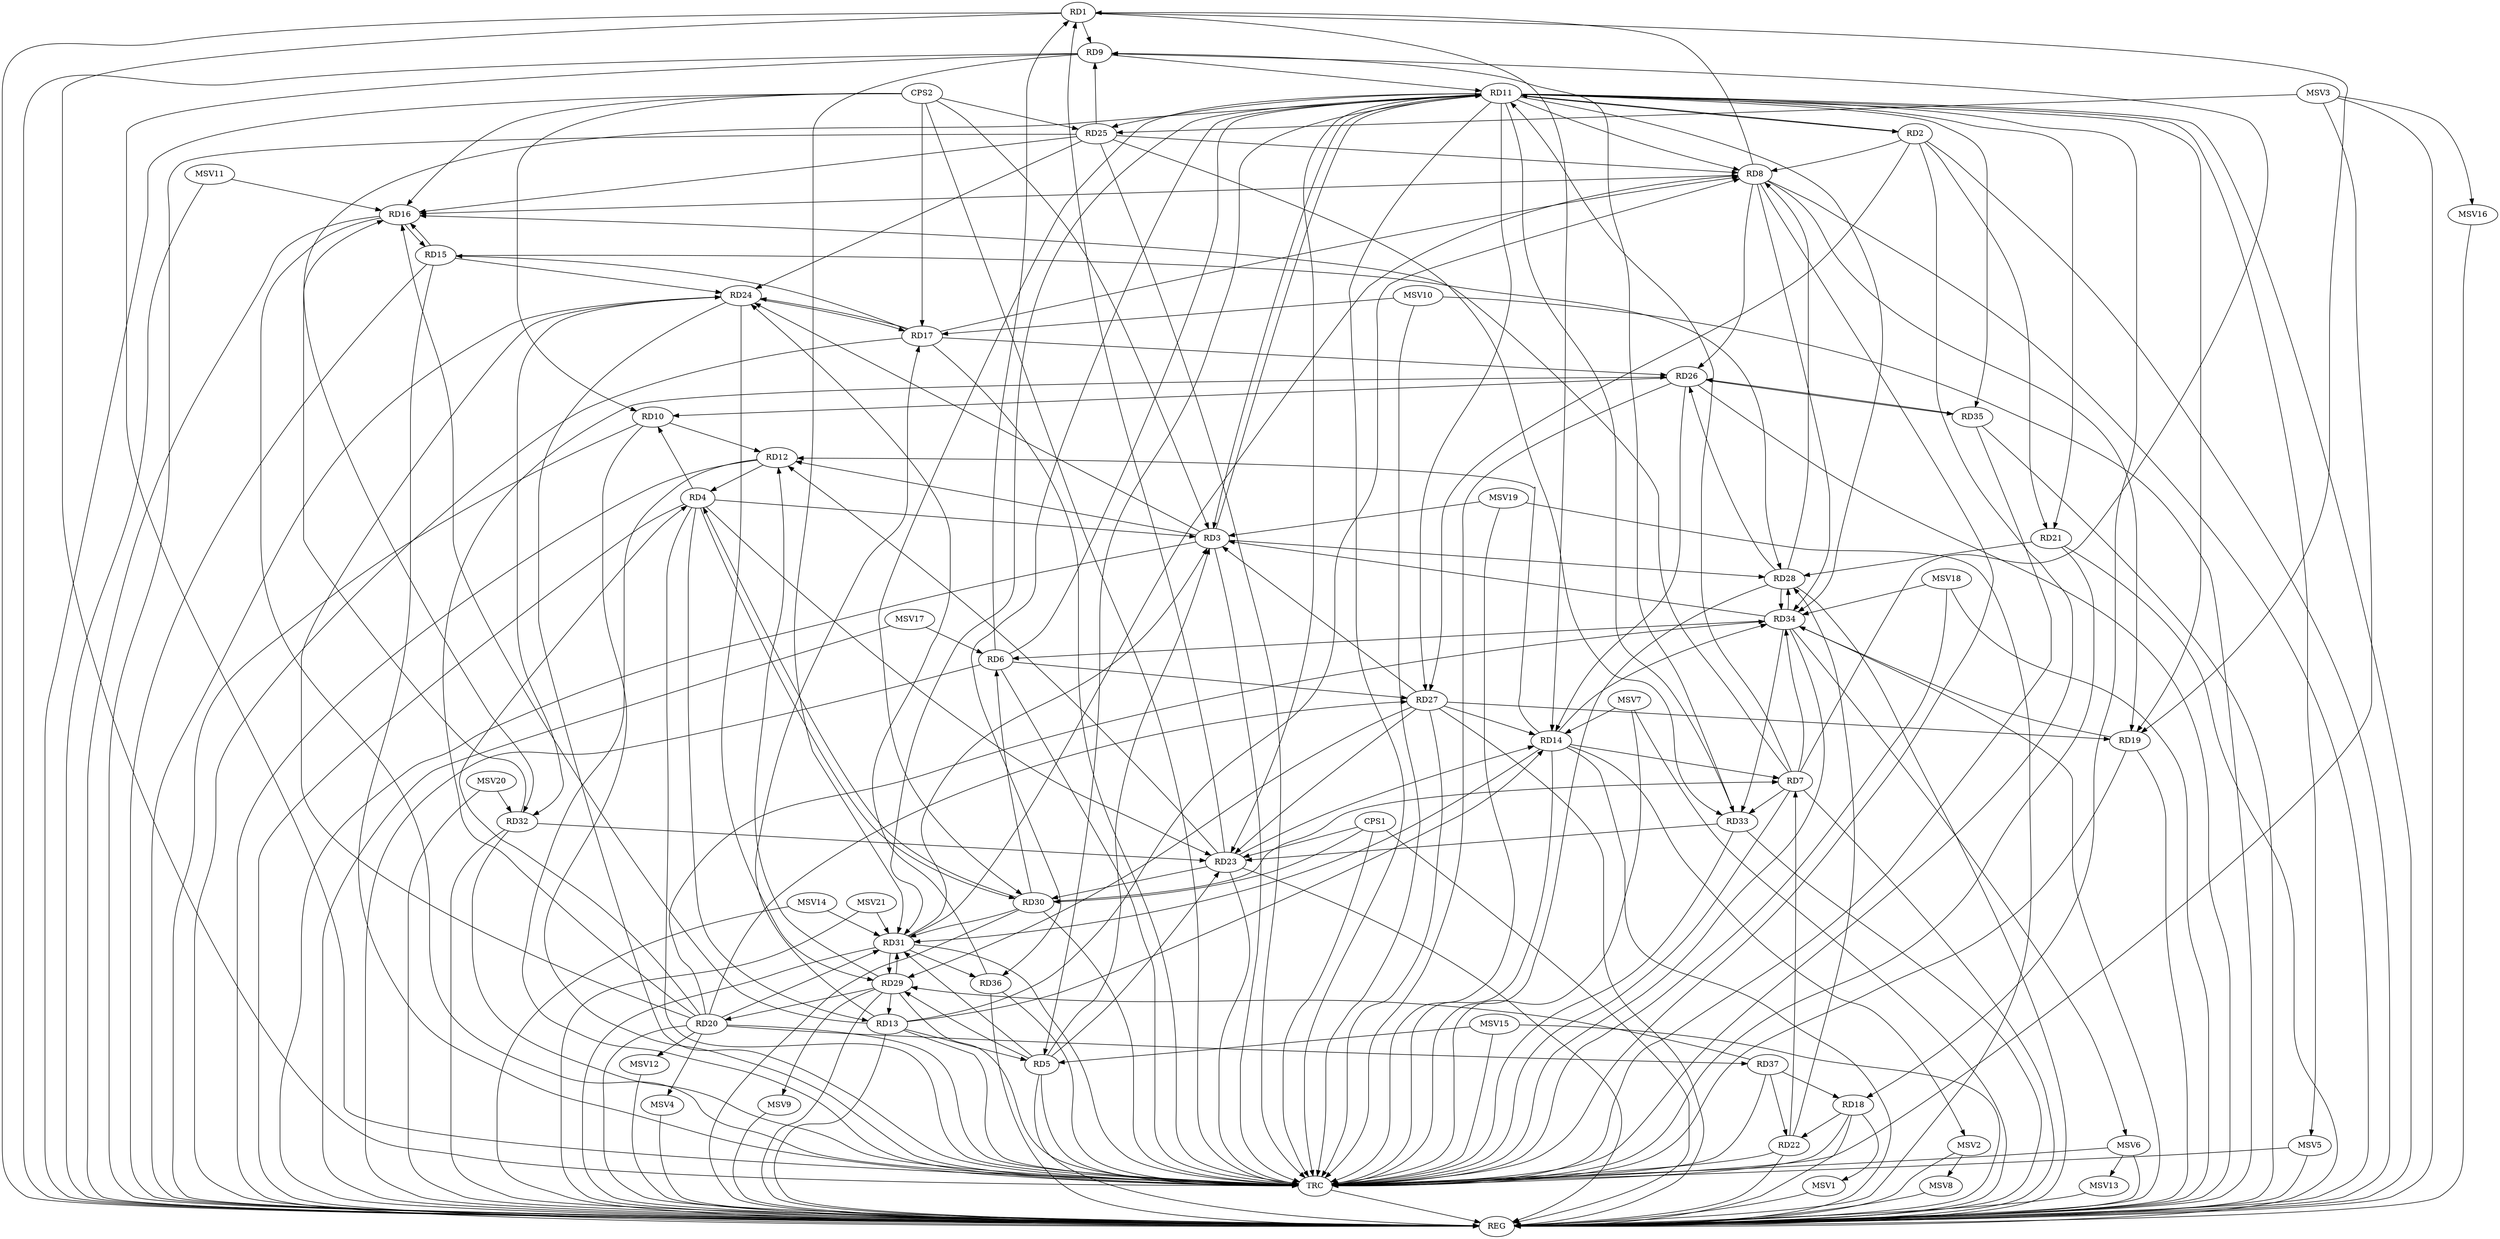 strict digraph G {
  RD1 [ label="RD1" ];
  RD2 [ label="RD2" ];
  RD3 [ label="RD3" ];
  RD4 [ label="RD4" ];
  RD5 [ label="RD5" ];
  RD6 [ label="RD6" ];
  RD7 [ label="RD7" ];
  RD8 [ label="RD8" ];
  RD9 [ label="RD9" ];
  RD10 [ label="RD10" ];
  RD11 [ label="RD11" ];
  RD12 [ label="RD12" ];
  RD13 [ label="RD13" ];
  RD14 [ label="RD14" ];
  RD15 [ label="RD15" ];
  RD16 [ label="RD16" ];
  RD17 [ label="RD17" ];
  RD18 [ label="RD18" ];
  RD19 [ label="RD19" ];
  RD20 [ label="RD20" ];
  RD21 [ label="RD21" ];
  RD22 [ label="RD22" ];
  RD23 [ label="RD23" ];
  RD24 [ label="RD24" ];
  RD25 [ label="RD25" ];
  RD26 [ label="RD26" ];
  RD27 [ label="RD27" ];
  RD28 [ label="RD28" ];
  RD29 [ label="RD29" ];
  RD30 [ label="RD30" ];
  RD31 [ label="RD31" ];
  RD32 [ label="RD32" ];
  RD33 [ label="RD33" ];
  RD34 [ label="RD34" ];
  RD35 [ label="RD35" ];
  RD36 [ label="RD36" ];
  RD37 [ label="RD37" ];
  CPS1 [ label="CPS1" ];
  CPS2 [ label="CPS2" ];
  REG [ label="REG" ];
  TRC [ label="TRC" ];
  MSV1 [ label="MSV1" ];
  MSV2 [ label="MSV2" ];
  MSV3 [ label="MSV3" ];
  MSV4 [ label="MSV4" ];
  MSV5 [ label="MSV5" ];
  MSV6 [ label="MSV6" ];
  MSV7 [ label="MSV7" ];
  MSV8 [ label="MSV8" ];
  MSV9 [ label="MSV9" ];
  MSV10 [ label="MSV10" ];
  MSV11 [ label="MSV11" ];
  MSV12 [ label="MSV12" ];
  MSV13 [ label="MSV13" ];
  MSV14 [ label="MSV14" ];
  MSV15 [ label="MSV15" ];
  MSV16 [ label="MSV16" ];
  MSV17 [ label="MSV17" ];
  MSV18 [ label="MSV18" ];
  MSV19 [ label="MSV19" ];
  MSV20 [ label="MSV20" ];
  MSV21 [ label="MSV21" ];
  RD6 -> RD1;
  RD8 -> RD1;
  RD1 -> RD9;
  RD1 -> RD14;
  RD1 -> RD19;
  RD23 -> RD1;
  RD2 -> RD8;
  RD2 -> RD11;
  RD2 -> RD21;
  RD2 -> RD27;
  RD4 -> RD3;
  RD5 -> RD3;
  RD3 -> RD11;
  RD11 -> RD3;
  RD3 -> RD12;
  RD3 -> RD24;
  RD27 -> RD3;
  RD3 -> RD28;
  RD31 -> RD3;
  RD34 -> RD3;
  RD4 -> RD10;
  RD12 -> RD4;
  RD4 -> RD13;
  RD20 -> RD4;
  RD4 -> RD23;
  RD4 -> RD30;
  RD30 -> RD4;
  RD11 -> RD5;
  RD13 -> RD5;
  RD5 -> RD23;
  RD5 -> RD29;
  RD5 -> RD31;
  RD6 -> RD11;
  RD6 -> RD27;
  RD30 -> RD6;
  RD34 -> RD6;
  RD7 -> RD9;
  RD7 -> RD11;
  RD14 -> RD7;
  RD7 -> RD16;
  RD22 -> RD7;
  RD30 -> RD7;
  RD7 -> RD33;
  RD7 -> RD34;
  RD13 -> RD8;
  RD8 -> RD16;
  RD17 -> RD8;
  RD8 -> RD19;
  RD25 -> RD8;
  RD8 -> RD26;
  RD28 -> RD8;
  RD31 -> RD8;
  RD8 -> RD34;
  RD9 -> RD11;
  RD25 -> RD9;
  RD9 -> RD31;
  RD33 -> RD9;
  RD10 -> RD12;
  RD26 -> RD10;
  RD11 -> RD18;
  RD11 -> RD23;
  RD11 -> RD27;
  RD11 -> RD31;
  RD11 -> RD33;
  RD11 -> RD34;
  RD11 -> RD36;
  RD14 -> RD12;
  RD23 -> RD12;
  RD29 -> RD12;
  RD13 -> RD14;
  RD13 -> RD16;
  RD13 -> RD17;
  RD29 -> RD13;
  RD23 -> RD14;
  RD26 -> RD14;
  RD27 -> RD14;
  RD14 -> RD31;
  RD14 -> RD34;
  RD15 -> RD16;
  RD16 -> RD15;
  RD17 -> RD15;
  RD15 -> RD24;
  RD15 -> RD28;
  RD25 -> RD16;
  RD32 -> RD16;
  RD17 -> RD24;
  RD24 -> RD17;
  RD17 -> RD26;
  RD18 -> RD22;
  RD37 -> RD18;
  RD27 -> RD19;
  RD19 -> RD34;
  RD20 -> RD24;
  RD20 -> RD26;
  RD20 -> RD27;
  RD29 -> RD20;
  RD20 -> RD31;
  RD20 -> RD34;
  RD20 -> RD37;
  RD21 -> RD28;
  RD22 -> RD28;
  RD37 -> RD22;
  RD27 -> RD23;
  RD23 -> RD30;
  RD32 -> RD23;
  RD33 -> RD23;
  RD25 -> RD24;
  RD24 -> RD29;
  RD24 -> RD32;
  RD36 -> RD24;
  RD25 -> RD33;
  RD28 -> RD26;
  RD26 -> RD35;
  RD35 -> RD26;
  RD27 -> RD29;
  RD28 -> RD34;
  RD34 -> RD28;
  RD29 -> RD31;
  RD31 -> RD29;
  RD37 -> RD29;
  RD30 -> RD31;
  RD31 -> RD36;
  RD34 -> RD33;
  CPS1 -> RD23;
  CPS1 -> RD30;
  CPS2 -> RD17;
  CPS2 -> RD3;
  CPS2 -> RD10;
  CPS2 -> RD25;
  CPS2 -> RD16;
  RD1 -> REG;
  RD2 -> REG;
  RD3 -> REG;
  RD4 -> REG;
  RD5 -> REG;
  RD6 -> REG;
  RD7 -> REG;
  RD8 -> REG;
  RD9 -> REG;
  RD10 -> REG;
  RD11 -> REG;
  RD12 -> REG;
  RD13 -> REG;
  RD14 -> REG;
  RD15 -> REG;
  RD16 -> REG;
  RD17 -> REG;
  RD18 -> REG;
  RD19 -> REG;
  RD20 -> REG;
  RD21 -> REG;
  RD22 -> REG;
  RD23 -> REG;
  RD24 -> REG;
  RD25 -> REG;
  RD26 -> REG;
  RD27 -> REG;
  RD28 -> REG;
  RD29 -> REG;
  RD30 -> REG;
  RD31 -> REG;
  RD32 -> REG;
  RD33 -> REG;
  RD34 -> REG;
  RD35 -> REG;
  RD36 -> REG;
  CPS1 -> REG;
  CPS2 -> REG;
  RD1 -> TRC;
  RD2 -> TRC;
  RD3 -> TRC;
  RD4 -> TRC;
  RD5 -> TRC;
  RD6 -> TRC;
  RD7 -> TRC;
  RD8 -> TRC;
  RD9 -> TRC;
  RD10 -> TRC;
  RD11 -> TRC;
  RD12 -> TRC;
  RD13 -> TRC;
  RD14 -> TRC;
  RD15 -> TRC;
  RD16 -> TRC;
  RD17 -> TRC;
  RD18 -> TRC;
  RD19 -> TRC;
  RD20 -> TRC;
  RD21 -> TRC;
  RD22 -> TRC;
  RD23 -> TRC;
  RD24 -> TRC;
  RD25 -> TRC;
  RD26 -> TRC;
  RD27 -> TRC;
  RD28 -> TRC;
  RD29 -> TRC;
  RD30 -> TRC;
  RD31 -> TRC;
  RD32 -> TRC;
  RD33 -> TRC;
  RD34 -> TRC;
  RD35 -> TRC;
  RD36 -> TRC;
  RD37 -> TRC;
  CPS1 -> TRC;
  CPS2 -> TRC;
  TRC -> REG;
  RD11 -> RD30;
  RD11 -> RD8;
  RD11 -> RD21;
  RD11 -> RD2;
  RD11 -> RD35;
  RD11 -> RD19;
  RD11 -> RD25;
  RD11 -> RD32;
  RD18 -> MSV1;
  MSV1 -> REG;
  RD14 -> MSV2;
  MSV2 -> REG;
  MSV3 -> RD25;
  MSV3 -> REG;
  MSV3 -> TRC;
  RD20 -> MSV4;
  MSV4 -> REG;
  RD11 -> MSV5;
  MSV5 -> REG;
  MSV5 -> TRC;
  RD34 -> MSV6;
  MSV6 -> REG;
  MSV6 -> TRC;
  MSV7 -> RD14;
  MSV7 -> REG;
  MSV7 -> TRC;
  MSV2 -> MSV8;
  MSV8 -> REG;
  RD29 -> MSV9;
  MSV9 -> REG;
  MSV10 -> RD17;
  MSV10 -> REG;
  MSV10 -> TRC;
  MSV11 -> RD16;
  MSV11 -> REG;
  RD20 -> MSV12;
  MSV12 -> REG;
  MSV6 -> MSV13;
  MSV13 -> REG;
  MSV14 -> RD31;
  MSV14 -> REG;
  MSV15 -> RD5;
  MSV15 -> REG;
  MSV15 -> TRC;
  MSV3 -> MSV16;
  MSV16 -> REG;
  MSV17 -> RD6;
  MSV17 -> REG;
  MSV18 -> RD34;
  MSV18 -> REG;
  MSV18 -> TRC;
  MSV19 -> RD3;
  MSV19 -> REG;
  MSV19 -> TRC;
  MSV20 -> RD32;
  MSV20 -> REG;
  MSV21 -> RD31;
  MSV21 -> REG;
}
